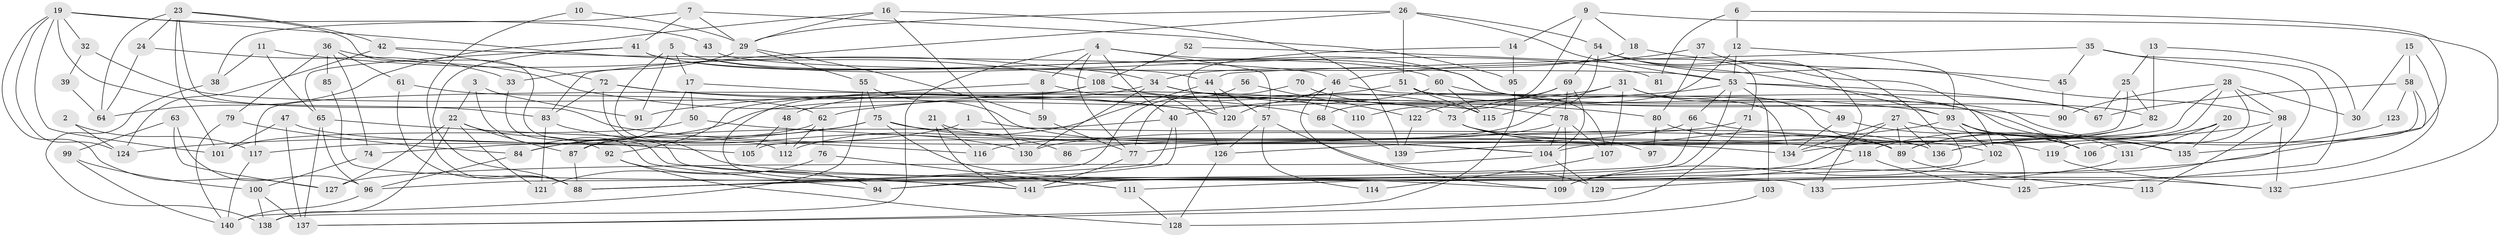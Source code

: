 // coarse degree distribution, {2: 0.14583333333333334, 3: 0.17708333333333334, 8: 0.125, 6: 0.09375, 5: 0.09375, 4: 0.22916666666666666, 10: 0.03125, 7: 0.07291666666666667, 9: 0.020833333333333332, 11: 0.010416666666666666}
// Generated by graph-tools (version 1.1) at 2025/41/03/06/25 10:41:52]
// undirected, 141 vertices, 282 edges
graph export_dot {
graph [start="1"]
  node [color=gray90,style=filled];
  1;
  2;
  3;
  4;
  5;
  6;
  7;
  8;
  9;
  10;
  11;
  12;
  13;
  14;
  15;
  16;
  17;
  18;
  19;
  20;
  21;
  22;
  23;
  24;
  25;
  26;
  27;
  28;
  29;
  30;
  31;
  32;
  33;
  34;
  35;
  36;
  37;
  38;
  39;
  40;
  41;
  42;
  43;
  44;
  45;
  46;
  47;
  48;
  49;
  50;
  51;
  52;
  53;
  54;
  55;
  56;
  57;
  58;
  59;
  60;
  61;
  62;
  63;
  64;
  65;
  66;
  67;
  68;
  69;
  70;
  71;
  72;
  73;
  74;
  75;
  76;
  77;
  78;
  79;
  80;
  81;
  82;
  83;
  84;
  85;
  86;
  87;
  88;
  89;
  90;
  91;
  92;
  93;
  94;
  95;
  96;
  97;
  98;
  99;
  100;
  101;
  102;
  103;
  104;
  105;
  106;
  107;
  108;
  109;
  110;
  111;
  112;
  113;
  114;
  115;
  116;
  117;
  118;
  119;
  120;
  121;
  122;
  123;
  124;
  125;
  126;
  127;
  128;
  129;
  130;
  131;
  132;
  133;
  134;
  135;
  136;
  137;
  138;
  139;
  140;
  141;
  1 -- 117;
  1 -- 136;
  2 -- 117;
  2 -- 124;
  3 -- 22;
  3 -- 94;
  3 -- 91;
  4 -- 8;
  4 -- 40;
  4 -- 57;
  4 -- 77;
  4 -- 135;
  4 -- 138;
  5 -- 91;
  5 -- 17;
  5 -- 60;
  5 -- 81;
  5 -- 112;
  6 -- 12;
  6 -- 135;
  6 -- 81;
  7 -- 29;
  7 -- 41;
  7 -- 38;
  7 -- 95;
  8 -- 126;
  8 -- 59;
  8 -- 92;
  9 -- 18;
  9 -- 132;
  9 -- 14;
  9 -- 110;
  10 -- 88;
  10 -- 29;
  11 -- 38;
  11 -- 65;
  11 -- 34;
  12 -- 68;
  12 -- 53;
  12 -- 93;
  13 -- 82;
  13 -- 25;
  13 -- 30;
  14 -- 120;
  14 -- 95;
  15 -- 58;
  15 -- 129;
  15 -- 30;
  16 -- 29;
  16 -- 139;
  16 -- 64;
  16 -- 130;
  17 -- 50;
  17 -- 87;
  17 -- 68;
  18 -- 45;
  18 -- 34;
  19 -- 83;
  19 -- 127;
  19 -- 32;
  19 -- 43;
  19 -- 101;
  19 -- 108;
  19 -- 124;
  20 -- 89;
  20 -- 135;
  20 -- 118;
  20 -- 131;
  21 -- 141;
  21 -- 104;
  21 -- 116;
  22 -- 127;
  22 -- 87;
  22 -- 92;
  22 -- 121;
  22 -- 138;
  23 -- 101;
  23 -- 104;
  23 -- 24;
  23 -- 42;
  23 -- 64;
  23 -- 133;
  24 -- 64;
  24 -- 33;
  25 -- 67;
  25 -- 82;
  25 -- 139;
  26 -- 53;
  26 -- 29;
  26 -- 51;
  26 -- 54;
  26 -- 83;
  27 -- 89;
  27 -- 134;
  27 -- 135;
  27 -- 136;
  27 -- 141;
  28 -- 30;
  28 -- 98;
  28 -- 90;
  28 -- 104;
  28 -- 105;
  28 -- 119;
  29 -- 33;
  29 -- 55;
  29 -- 59;
  31 -- 115;
  31 -- 49;
  31 -- 40;
  31 -- 89;
  31 -- 107;
  32 -- 73;
  32 -- 39;
  33 -- 141;
  34 -- 130;
  34 -- 48;
  34 -- 80;
  34 -- 90;
  35 -- 109;
  35 -- 125;
  35 -- 44;
  35 -- 45;
  36 -- 74;
  36 -- 120;
  36 -- 61;
  36 -- 79;
  36 -- 85;
  37 -- 46;
  37 -- 102;
  37 -- 80;
  38 -- 138;
  39 -- 64;
  40 -- 88;
  40 -- 87;
  40 -- 94;
  41 -- 65;
  41 -- 44;
  41 -- 82;
  41 -- 88;
  42 -- 72;
  42 -- 46;
  42 -- 124;
  43 -- 53;
  44 -- 120;
  44 -- 57;
  44 -- 112;
  45 -- 90;
  46 -- 107;
  46 -- 68;
  46 -- 109;
  46 -- 120;
  47 -- 137;
  47 -- 105;
  47 -- 101;
  48 -- 112;
  48 -- 105;
  49 -- 134;
  49 -- 106;
  50 -- 101;
  50 -- 134;
  51 -- 131;
  51 -- 91;
  51 -- 115;
  51 -- 134;
  52 -- 93;
  52 -- 108;
  53 -- 106;
  53 -- 94;
  53 -- 62;
  53 -- 66;
  53 -- 67;
  53 -- 103;
  54 -- 111;
  54 -- 69;
  54 -- 71;
  54 -- 98;
  54 -- 116;
  54 -- 133;
  55 -- 75;
  55 -- 89;
  55 -- 140;
  56 -- 88;
  56 -- 122;
  57 -- 114;
  57 -- 126;
  57 -- 129;
  58 -- 67;
  58 -- 88;
  58 -- 106;
  58 -- 123;
  59 -- 77;
  60 -- 84;
  60 -- 67;
  60 -- 115;
  61 -- 62;
  61 -- 88;
  62 -- 112;
  62 -- 74;
  62 -- 76;
  63 -- 99;
  63 -- 96;
  63 -- 127;
  65 -- 116;
  65 -- 137;
  65 -- 96;
  66 -- 96;
  66 -- 77;
  66 -- 119;
  68 -- 139;
  69 -- 78;
  69 -- 73;
  69 -- 104;
  69 -- 122;
  70 -- 77;
  70 -- 78;
  71 -- 130;
  71 -- 137;
  72 -- 83;
  72 -- 93;
  72 -- 120;
  72 -- 132;
  73 -- 136;
  73 -- 97;
  73 -- 102;
  74 -- 100;
  75 -- 124;
  75 -- 118;
  75 -- 84;
  75 -- 86;
  75 -- 109;
  76 -- 111;
  76 -- 121;
  77 -- 141;
  78 -- 109;
  78 -- 104;
  78 -- 86;
  78 -- 107;
  79 -- 84;
  79 -- 140;
  80 -- 89;
  80 -- 97;
  82 -- 89;
  82 -- 134;
  83 -- 121;
  83 -- 130;
  84 -- 96;
  85 -- 141;
  87 -- 88;
  89 -- 113;
  92 -- 94;
  92 -- 128;
  93 -- 102;
  93 -- 106;
  93 -- 125;
  93 -- 126;
  95 -- 137;
  96 -- 140;
  98 -- 132;
  98 -- 113;
  98 -- 136;
  99 -- 140;
  99 -- 100;
  100 -- 138;
  100 -- 137;
  102 -- 109;
  103 -- 128;
  104 -- 127;
  104 -- 129;
  107 -- 114;
  108 -- 115;
  108 -- 110;
  108 -- 111;
  108 -- 117;
  111 -- 128;
  117 -- 140;
  118 -- 141;
  118 -- 125;
  119 -- 132;
  122 -- 139;
  123 -- 136;
  126 -- 128;
  131 -- 133;
}
